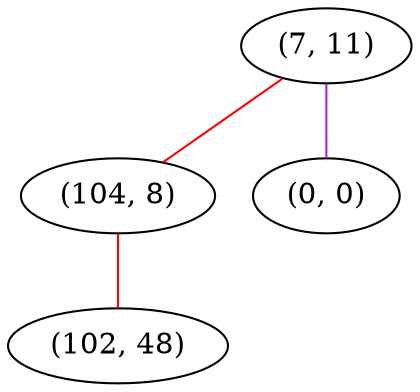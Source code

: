 graph "" {
"(7, 11)";
"(104, 8)";
"(102, 48)";
"(0, 0)";
"(7, 11)" -- "(104, 8)"  [color=red, key=0, weight=1];
"(7, 11)" -- "(0, 0)"  [color=purple, key=0, weight=4];
"(104, 8)" -- "(102, 48)"  [color=red, key=0, weight=1];
}
